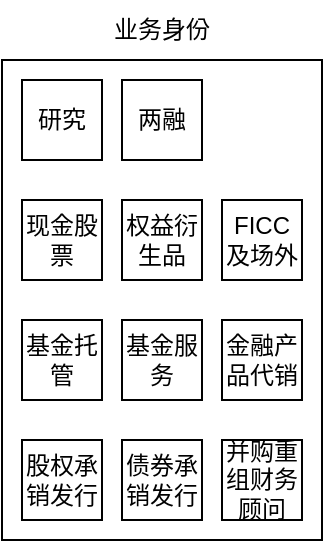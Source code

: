 <mxfile version="18.0.0" type="github"><diagram id="F-07AsuqGngknCG6S7us" name="第 1 页"><mxGraphModel dx="803" dy="477" grid="1" gridSize="10" guides="1" tooltips="1" connect="1" arrows="1" fold="1" page="1" pageScale="1" pageWidth="850" pageHeight="1100" math="0" shadow="0"><root><mxCell id="0"/><mxCell id="1" parent="0"/><mxCell id="w-5nDEa_0-9KYwIn5jIa-20" value="" style="rounded=0;whiteSpace=wrap;html=1;" vertex="1" parent="1"><mxGeometry x="110" y="520" width="160" height="240" as="geometry"/></mxCell><mxCell id="w-5nDEa_0-9KYwIn5jIa-6" value="研究" style="whiteSpace=wrap;html=1;aspect=fixed;" vertex="1" parent="1"><mxGeometry x="120" y="530" width="40" height="40" as="geometry"/></mxCell><mxCell id="w-5nDEa_0-9KYwIn5jIa-7" value="两融" style="whiteSpace=wrap;html=1;aspect=fixed;" vertex="1" parent="1"><mxGeometry x="170" y="530" width="40" height="40" as="geometry"/></mxCell><mxCell id="w-5nDEa_0-9KYwIn5jIa-8" value="现金股票" style="whiteSpace=wrap;html=1;aspect=fixed;" vertex="1" parent="1"><mxGeometry x="120" y="590" width="40" height="40" as="geometry"/></mxCell><mxCell id="w-5nDEa_0-9KYwIn5jIa-9" value="权益衍生品" style="whiteSpace=wrap;html=1;aspect=fixed;" vertex="1" parent="1"><mxGeometry x="170" y="590" width="40" height="40" as="geometry"/></mxCell><mxCell id="w-5nDEa_0-9KYwIn5jIa-10" value="FICC及场外" style="whiteSpace=wrap;html=1;aspect=fixed;" vertex="1" parent="1"><mxGeometry x="220" y="590" width="40" height="40" as="geometry"/></mxCell><mxCell id="w-5nDEa_0-9KYwIn5jIa-11" value="基金托管" style="whiteSpace=wrap;html=1;aspect=fixed;" vertex="1" parent="1"><mxGeometry x="120" y="650" width="40" height="40" as="geometry"/></mxCell><mxCell id="w-5nDEa_0-9KYwIn5jIa-12" value="基金服务" style="whiteSpace=wrap;html=1;aspect=fixed;" vertex="1" parent="1"><mxGeometry x="170" y="650" width="40" height="40" as="geometry"/></mxCell><mxCell id="w-5nDEa_0-9KYwIn5jIa-13" value="金融产品代销" style="whiteSpace=wrap;html=1;aspect=fixed;" vertex="1" parent="1"><mxGeometry x="220" y="650" width="40" height="40" as="geometry"/></mxCell><mxCell id="w-5nDEa_0-9KYwIn5jIa-14" value="股权承销发行" style="whiteSpace=wrap;html=1;aspect=fixed;" vertex="1" parent="1"><mxGeometry x="120" y="710" width="40" height="40" as="geometry"/></mxCell><mxCell id="w-5nDEa_0-9KYwIn5jIa-15" value="债券承销发行" style="whiteSpace=wrap;html=1;aspect=fixed;" vertex="1" parent="1"><mxGeometry x="170" y="710" width="40" height="40" as="geometry"/></mxCell><mxCell id="w-5nDEa_0-9KYwIn5jIa-16" value="并购重组财务顾问" style="whiteSpace=wrap;html=1;aspect=fixed;" vertex="1" parent="1"><mxGeometry x="220" y="710" width="40" height="40" as="geometry"/></mxCell><mxCell id="w-5nDEa_0-9KYwIn5jIa-21" value="业务身份" style="text;html=1;strokeColor=none;fillColor=none;align=center;verticalAlign=middle;whiteSpace=wrap;rounded=0;" vertex="1" parent="1"><mxGeometry x="160" y="490" width="60" height="30" as="geometry"/></mxCell></root></mxGraphModel></diagram></mxfile>